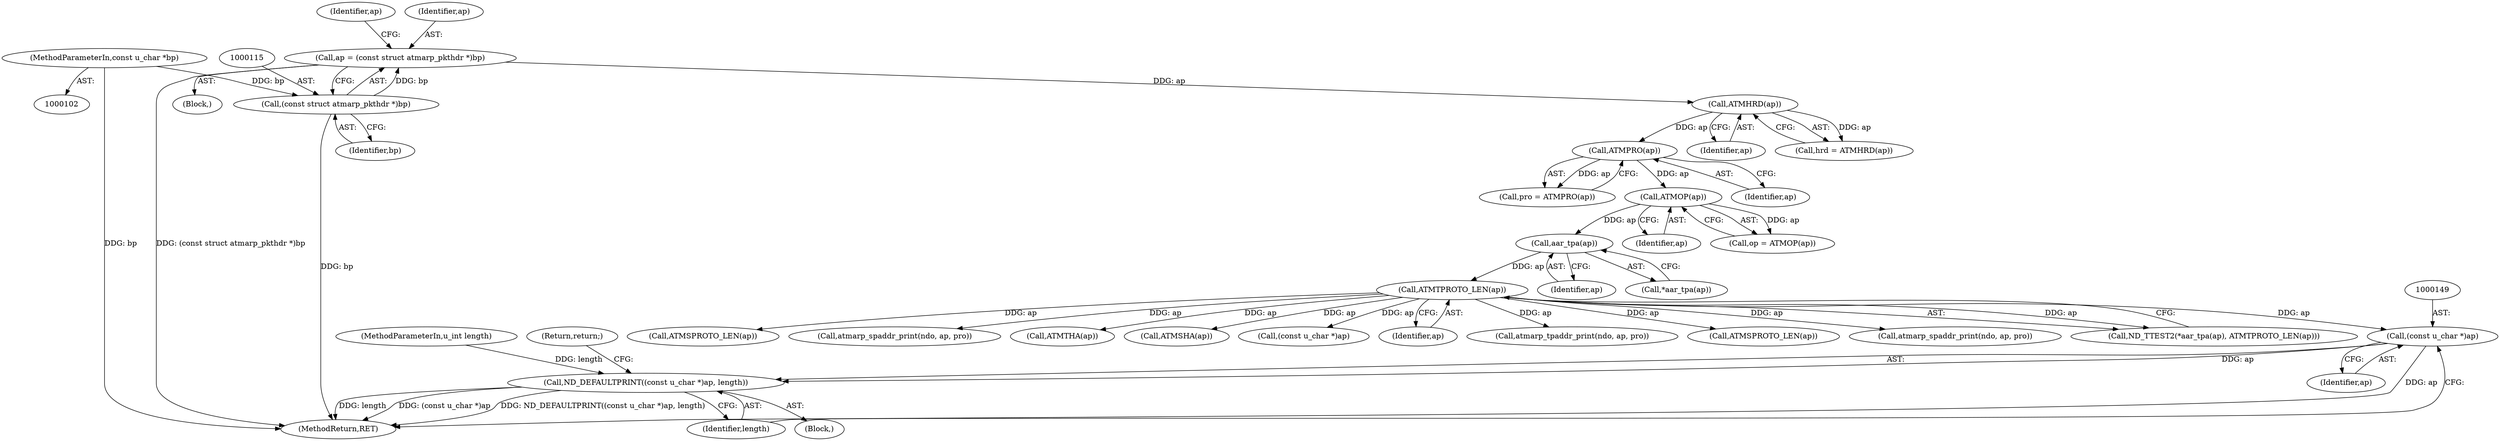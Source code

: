 digraph "0_tcpdump_13ab8d18617d616c7d343530f8a842e7143fb5cc_0@pointer" {
"1000148" [label="(Call,(const u_char *)ap)"];
"1000138" [label="(Call,ATMTPROTO_LEN(ap))"];
"1000136" [label="(Call,aar_tpa(ap))"];
"1000130" [label="(Call,ATMOP(ap))"];
"1000126" [label="(Call,ATMPRO(ap))"];
"1000122" [label="(Call,ATMHRD(ap))"];
"1000112" [label="(Call,ap = (const struct atmarp_pkthdr *)bp)"];
"1000114" [label="(Call,(const struct atmarp_pkthdr *)bp)"];
"1000104" [label="(MethodParameterIn,const u_char *bp)"];
"1000147" [label="(Call,ND_DEFAULTPRINT((const u_char *)ap, length))"];
"1000135" [label="(Call,*aar_tpa(ap))"];
"1000119" [label="(Identifier,ap)"];
"1000138" [label="(Call,ATMTPROTO_LEN(ap))"];
"1000104" [label="(MethodParameterIn,const u_char *bp)"];
"1000150" [label="(Identifier,ap)"];
"1000128" [label="(Call,op = ATMOP(ap))"];
"1000116" [label="(Identifier,bp)"];
"1000127" [label="(Identifier,ap)"];
"1000122" [label="(Call,ATMHRD(ap))"];
"1000130" [label="(Call,ATMOP(ap))"];
"1000376" [label="(MethodReturn,RET)"];
"1000148" [label="(Call,(const u_char *)ap)"];
"1000136" [label="(Call,aar_tpa(ap))"];
"1000107" [label="(Block,)"];
"1000140" [label="(Block,)"];
"1000275" [label="(Call,atmarp_spaddr_print(ndo, ap, pro))"];
"1000134" [label="(Call,ND_TTEST2(*aar_tpa(ap), ATMTPROTO_LEN(ap)))"];
"1000131" [label="(Identifier,ap)"];
"1000174" [label="(Call,ATMSPROTO_LEN(ap))"];
"1000113" [label="(Identifier,ap)"];
"1000349" [label="(Call,atmarp_spaddr_print(ndo, ap, pro))"];
"1000301" [label="(Call,ATMTHA(ap))"];
"1000112" [label="(Call,ap = (const struct atmarp_pkthdr *)bp)"];
"1000114" [label="(Call,(const struct atmarp_pkthdr *)bp)"];
"1000327" [label="(Call,ATMSHA(ap))"];
"1000147" [label="(Call,ND_DEFAULTPRINT((const u_char *)ap, length))"];
"1000151" [label="(Identifier,length)"];
"1000126" [label="(Call,ATMPRO(ap))"];
"1000105" [label="(MethodParameterIn,u_int length)"];
"1000356" [label="(Call,(const u_char *)ap)"];
"1000152" [label="(Return,return;)"];
"1000139" [label="(Identifier,ap)"];
"1000120" [label="(Call,hrd = ATMHRD(ap))"];
"1000237" [label="(Call,atmarp_tpaddr_print(ndo, ap, pro))"];
"1000137" [label="(Identifier,ap)"];
"1000123" [label="(Identifier,ap)"];
"1000124" [label="(Call,pro = ATMPRO(ap))"];
"1000202" [label="(Call,ATMSPROTO_LEN(ap))"];
"1000148" -> "1000147"  [label="AST: "];
"1000148" -> "1000150"  [label="CFG: "];
"1000149" -> "1000148"  [label="AST: "];
"1000150" -> "1000148"  [label="AST: "];
"1000151" -> "1000148"  [label="CFG: "];
"1000148" -> "1000376"  [label="DDG: ap"];
"1000148" -> "1000147"  [label="DDG: ap"];
"1000138" -> "1000148"  [label="DDG: ap"];
"1000138" -> "1000134"  [label="AST: "];
"1000138" -> "1000139"  [label="CFG: "];
"1000139" -> "1000138"  [label="AST: "];
"1000134" -> "1000138"  [label="CFG: "];
"1000138" -> "1000134"  [label="DDG: ap"];
"1000136" -> "1000138"  [label="DDG: ap"];
"1000138" -> "1000174"  [label="DDG: ap"];
"1000138" -> "1000202"  [label="DDG: ap"];
"1000138" -> "1000237"  [label="DDG: ap"];
"1000138" -> "1000275"  [label="DDG: ap"];
"1000138" -> "1000301"  [label="DDG: ap"];
"1000138" -> "1000327"  [label="DDG: ap"];
"1000138" -> "1000349"  [label="DDG: ap"];
"1000138" -> "1000356"  [label="DDG: ap"];
"1000136" -> "1000135"  [label="AST: "];
"1000136" -> "1000137"  [label="CFG: "];
"1000137" -> "1000136"  [label="AST: "];
"1000135" -> "1000136"  [label="CFG: "];
"1000130" -> "1000136"  [label="DDG: ap"];
"1000130" -> "1000128"  [label="AST: "];
"1000130" -> "1000131"  [label="CFG: "];
"1000131" -> "1000130"  [label="AST: "];
"1000128" -> "1000130"  [label="CFG: "];
"1000130" -> "1000128"  [label="DDG: ap"];
"1000126" -> "1000130"  [label="DDG: ap"];
"1000126" -> "1000124"  [label="AST: "];
"1000126" -> "1000127"  [label="CFG: "];
"1000127" -> "1000126"  [label="AST: "];
"1000124" -> "1000126"  [label="CFG: "];
"1000126" -> "1000124"  [label="DDG: ap"];
"1000122" -> "1000126"  [label="DDG: ap"];
"1000122" -> "1000120"  [label="AST: "];
"1000122" -> "1000123"  [label="CFG: "];
"1000123" -> "1000122"  [label="AST: "];
"1000120" -> "1000122"  [label="CFG: "];
"1000122" -> "1000120"  [label="DDG: ap"];
"1000112" -> "1000122"  [label="DDG: ap"];
"1000112" -> "1000107"  [label="AST: "];
"1000112" -> "1000114"  [label="CFG: "];
"1000113" -> "1000112"  [label="AST: "];
"1000114" -> "1000112"  [label="AST: "];
"1000119" -> "1000112"  [label="CFG: "];
"1000112" -> "1000376"  [label="DDG: (const struct atmarp_pkthdr *)bp"];
"1000114" -> "1000112"  [label="DDG: bp"];
"1000114" -> "1000116"  [label="CFG: "];
"1000115" -> "1000114"  [label="AST: "];
"1000116" -> "1000114"  [label="AST: "];
"1000114" -> "1000376"  [label="DDG: bp"];
"1000104" -> "1000114"  [label="DDG: bp"];
"1000104" -> "1000102"  [label="AST: "];
"1000104" -> "1000376"  [label="DDG: bp"];
"1000147" -> "1000140"  [label="AST: "];
"1000147" -> "1000151"  [label="CFG: "];
"1000151" -> "1000147"  [label="AST: "];
"1000152" -> "1000147"  [label="CFG: "];
"1000147" -> "1000376"  [label="DDG: length"];
"1000147" -> "1000376"  [label="DDG: (const u_char *)ap"];
"1000147" -> "1000376"  [label="DDG: ND_DEFAULTPRINT((const u_char *)ap, length)"];
"1000105" -> "1000147"  [label="DDG: length"];
}
